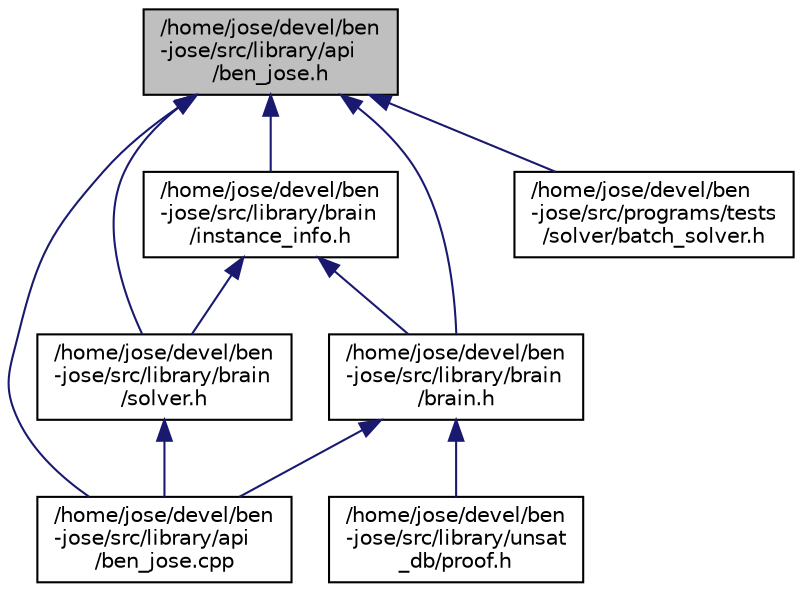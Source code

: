digraph "/home/jose/devel/ben-jose/src/library/api/ben_jose.h"
{
 // INTERACTIVE_SVG=YES
  edge [fontname="Helvetica",fontsize="10",labelfontname="Helvetica",labelfontsize="10"];
  node [fontname="Helvetica",fontsize="10",shape=record];
  Node1 [label="/home/jose/devel/ben\l-jose/src/library/api\l/ben_jose.h",height=0.2,width=0.4,color="black", fillcolor="grey75", style="filled", fontcolor="black"];
  Node1 -> Node2 [dir="back",color="midnightblue",fontsize="10",style="solid"];
  Node2 [label="/home/jose/devel/ben\l-jose/src/library/api\l/ben_jose.cpp",height=0.2,width=0.4,color="black", fillcolor="white", style="filled",URL="$d1/d55/ben__jose_8cpp.html",tooltip="File containing the implementation code for the users API of ben_jose. "];
  Node1 -> Node3 [dir="back",color="midnightblue",fontsize="10",style="solid"];
  Node3 [label="/home/jose/devel/ben\l-jose/src/library/brain\l/brain.h",height=0.2,width=0.4,color="black", fillcolor="white", style="filled",URL="$db/d3c/brain_8h.html",tooltip="Declarations of classes and that implement the solver&#39;s core functionality. "];
  Node3 -> Node2 [dir="back",color="midnightblue",fontsize="10",style="solid"];
  Node3 -> Node4 [dir="back",color="midnightblue",fontsize="10",style="solid"];
  Node4 [label="/home/jose/devel/ben\l-jose/src/library/unsat\l_db/proof.h",height=0.2,width=0.4,color="black", fillcolor="white", style="filled",URL="$d4/dff/proof_8h_source.html"];
  Node1 -> Node5 [dir="back",color="midnightblue",fontsize="10",style="solid"];
  Node5 [label="/home/jose/devel/ben\l-jose/src/library/brain\l/instance_info.h",height=0.2,width=0.4,color="black", fillcolor="white", style="filled",URL="$d1/d4a/instance__info_8h_source.html"];
  Node5 -> Node3 [dir="back",color="midnightblue",fontsize="10",style="solid"];
  Node5 -> Node6 [dir="back",color="midnightblue",fontsize="10",style="solid"];
  Node6 [label="/home/jose/devel/ben\l-jose/src/library/brain\l/solver.h",height=0.2,width=0.4,color="black", fillcolor="white", style="filled",URL="$d4/d20/solver_8h_source.html"];
  Node6 -> Node2 [dir="back",color="midnightblue",fontsize="10",style="solid"];
  Node1 -> Node6 [dir="back",color="midnightblue",fontsize="10",style="solid"];
  Node1 -> Node7 [dir="back",color="midnightblue",fontsize="10",style="solid"];
  Node7 [label="/home/jose/devel/ben\l-jose/src/programs/tests\l/solver/batch_solver.h",height=0.2,width=0.4,color="black", fillcolor="white", style="filled",URL="$dc/d4d/batch__solver_8h_source.html"];
}
